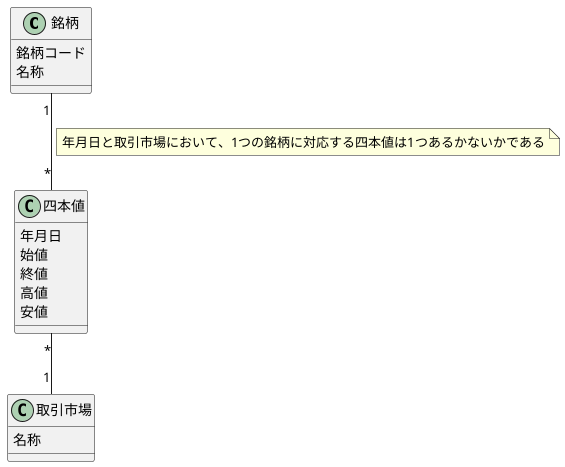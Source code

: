 @startuml

class 銘柄 {
  銘柄コード
  名称
}

class 四本値 {
  年月日
  始値
  終値
  高値
  安値
}

class 取引市場 {
  名称
}

銘柄 "1"--"*" 四本値
note on link : 年月日と取引市場において、1つの銘柄に対応する四本値は1つあるかないかである

四本値 "*"--"1" 取引市場

@enduml
